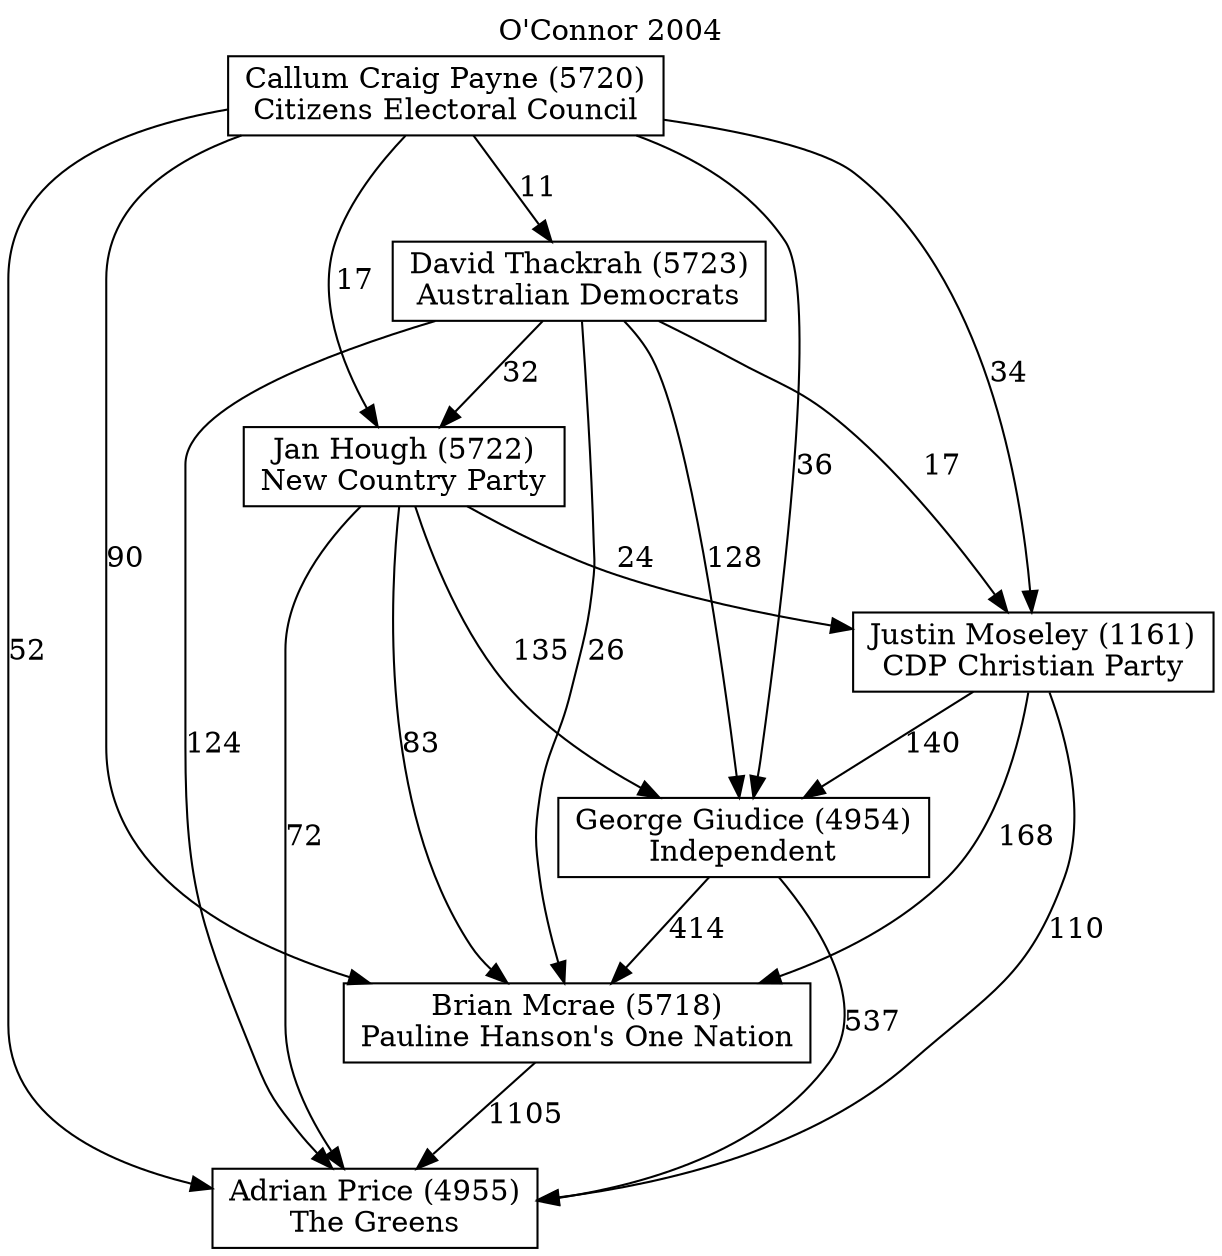 // House preference flow
digraph "Adrian Price (4955)_O'Connor_2004" {
	graph [label="O'Connor 2004" labelloc=t mclimit=10]
	node [shape=box]
	"Adrian Price (4955)" [label="Adrian Price (4955)
The Greens"]
	"Brian Mcrae (5718)" [label="Brian Mcrae (5718)
Pauline Hanson's One Nation"]
	"George Giudice (4954)" [label="George Giudice (4954)
Independent"]
	"Justin Moseley (1161)" [label="Justin Moseley (1161)
CDP Christian Party"]
	"Jan Hough (5722)" [label="Jan Hough (5722)
New Country Party"]
	"David Thackrah (5723)" [label="David Thackrah (5723)
Australian Democrats"]
	"Callum Craig Payne (5720)" [label="Callum Craig Payne (5720)
Citizens Electoral Council"]
	"Adrian Price (4955)" [label="Adrian Price (4955)
The Greens"]
	"George Giudice (4954)" [label="George Giudice (4954)
Independent"]
	"Justin Moseley (1161)" [label="Justin Moseley (1161)
CDP Christian Party"]
	"Jan Hough (5722)" [label="Jan Hough (5722)
New Country Party"]
	"David Thackrah (5723)" [label="David Thackrah (5723)
Australian Democrats"]
	"Callum Craig Payne (5720)" [label="Callum Craig Payne (5720)
Citizens Electoral Council"]
	"Adrian Price (4955)" [label="Adrian Price (4955)
The Greens"]
	"Justin Moseley (1161)" [label="Justin Moseley (1161)
CDP Christian Party"]
	"Jan Hough (5722)" [label="Jan Hough (5722)
New Country Party"]
	"David Thackrah (5723)" [label="David Thackrah (5723)
Australian Democrats"]
	"Callum Craig Payne (5720)" [label="Callum Craig Payne (5720)
Citizens Electoral Council"]
	"Adrian Price (4955)" [label="Adrian Price (4955)
The Greens"]
	"Jan Hough (5722)" [label="Jan Hough (5722)
New Country Party"]
	"David Thackrah (5723)" [label="David Thackrah (5723)
Australian Democrats"]
	"Callum Craig Payne (5720)" [label="Callum Craig Payne (5720)
Citizens Electoral Council"]
	"Adrian Price (4955)" [label="Adrian Price (4955)
The Greens"]
	"David Thackrah (5723)" [label="David Thackrah (5723)
Australian Democrats"]
	"Callum Craig Payne (5720)" [label="Callum Craig Payne (5720)
Citizens Electoral Council"]
	"Adrian Price (4955)" [label="Adrian Price (4955)
The Greens"]
	"Callum Craig Payne (5720)" [label="Callum Craig Payne (5720)
Citizens Electoral Council"]
	"Callum Craig Payne (5720)" [label="Callum Craig Payne (5720)
Citizens Electoral Council"]
	"David Thackrah (5723)" [label="David Thackrah (5723)
Australian Democrats"]
	"Callum Craig Payne (5720)" [label="Callum Craig Payne (5720)
Citizens Electoral Council"]
	"Callum Craig Payne (5720)" [label="Callum Craig Payne (5720)
Citizens Electoral Council"]
	"Jan Hough (5722)" [label="Jan Hough (5722)
New Country Party"]
	"David Thackrah (5723)" [label="David Thackrah (5723)
Australian Democrats"]
	"Callum Craig Payne (5720)" [label="Callum Craig Payne (5720)
Citizens Electoral Council"]
	"Jan Hough (5722)" [label="Jan Hough (5722)
New Country Party"]
	"Callum Craig Payne (5720)" [label="Callum Craig Payne (5720)
Citizens Electoral Council"]
	"Callum Craig Payne (5720)" [label="Callum Craig Payne (5720)
Citizens Electoral Council"]
	"David Thackrah (5723)" [label="David Thackrah (5723)
Australian Democrats"]
	"Callum Craig Payne (5720)" [label="Callum Craig Payne (5720)
Citizens Electoral Council"]
	"Callum Craig Payne (5720)" [label="Callum Craig Payne (5720)
Citizens Electoral Council"]
	"Justin Moseley (1161)" [label="Justin Moseley (1161)
CDP Christian Party"]
	"Jan Hough (5722)" [label="Jan Hough (5722)
New Country Party"]
	"David Thackrah (5723)" [label="David Thackrah (5723)
Australian Democrats"]
	"Callum Craig Payne (5720)" [label="Callum Craig Payne (5720)
Citizens Electoral Council"]
	"Justin Moseley (1161)" [label="Justin Moseley (1161)
CDP Christian Party"]
	"David Thackrah (5723)" [label="David Thackrah (5723)
Australian Democrats"]
	"Callum Craig Payne (5720)" [label="Callum Craig Payne (5720)
Citizens Electoral Council"]
	"Justin Moseley (1161)" [label="Justin Moseley (1161)
CDP Christian Party"]
	"Callum Craig Payne (5720)" [label="Callum Craig Payne (5720)
Citizens Electoral Council"]
	"Callum Craig Payne (5720)" [label="Callum Craig Payne (5720)
Citizens Electoral Council"]
	"David Thackrah (5723)" [label="David Thackrah (5723)
Australian Democrats"]
	"Callum Craig Payne (5720)" [label="Callum Craig Payne (5720)
Citizens Electoral Council"]
	"Callum Craig Payne (5720)" [label="Callum Craig Payne (5720)
Citizens Electoral Council"]
	"Jan Hough (5722)" [label="Jan Hough (5722)
New Country Party"]
	"David Thackrah (5723)" [label="David Thackrah (5723)
Australian Democrats"]
	"Callum Craig Payne (5720)" [label="Callum Craig Payne (5720)
Citizens Electoral Council"]
	"Jan Hough (5722)" [label="Jan Hough (5722)
New Country Party"]
	"Callum Craig Payne (5720)" [label="Callum Craig Payne (5720)
Citizens Electoral Council"]
	"Callum Craig Payne (5720)" [label="Callum Craig Payne (5720)
Citizens Electoral Council"]
	"David Thackrah (5723)" [label="David Thackrah (5723)
Australian Democrats"]
	"Callum Craig Payne (5720)" [label="Callum Craig Payne (5720)
Citizens Electoral Council"]
	"Callum Craig Payne (5720)" [label="Callum Craig Payne (5720)
Citizens Electoral Council"]
	"George Giudice (4954)" [label="George Giudice (4954)
Independent"]
	"Justin Moseley (1161)" [label="Justin Moseley (1161)
CDP Christian Party"]
	"Jan Hough (5722)" [label="Jan Hough (5722)
New Country Party"]
	"David Thackrah (5723)" [label="David Thackrah (5723)
Australian Democrats"]
	"Callum Craig Payne (5720)" [label="Callum Craig Payne (5720)
Citizens Electoral Council"]
	"George Giudice (4954)" [label="George Giudice (4954)
Independent"]
	"Jan Hough (5722)" [label="Jan Hough (5722)
New Country Party"]
	"David Thackrah (5723)" [label="David Thackrah (5723)
Australian Democrats"]
	"Callum Craig Payne (5720)" [label="Callum Craig Payne (5720)
Citizens Electoral Council"]
	"George Giudice (4954)" [label="George Giudice (4954)
Independent"]
	"David Thackrah (5723)" [label="David Thackrah (5723)
Australian Democrats"]
	"Callum Craig Payne (5720)" [label="Callum Craig Payne (5720)
Citizens Electoral Council"]
	"George Giudice (4954)" [label="George Giudice (4954)
Independent"]
	"Callum Craig Payne (5720)" [label="Callum Craig Payne (5720)
Citizens Electoral Council"]
	"Callum Craig Payne (5720)" [label="Callum Craig Payne (5720)
Citizens Electoral Council"]
	"David Thackrah (5723)" [label="David Thackrah (5723)
Australian Democrats"]
	"Callum Craig Payne (5720)" [label="Callum Craig Payne (5720)
Citizens Electoral Council"]
	"Callum Craig Payne (5720)" [label="Callum Craig Payne (5720)
Citizens Electoral Council"]
	"Jan Hough (5722)" [label="Jan Hough (5722)
New Country Party"]
	"David Thackrah (5723)" [label="David Thackrah (5723)
Australian Democrats"]
	"Callum Craig Payne (5720)" [label="Callum Craig Payne (5720)
Citizens Electoral Council"]
	"Jan Hough (5722)" [label="Jan Hough (5722)
New Country Party"]
	"Callum Craig Payne (5720)" [label="Callum Craig Payne (5720)
Citizens Electoral Council"]
	"Callum Craig Payne (5720)" [label="Callum Craig Payne (5720)
Citizens Electoral Council"]
	"David Thackrah (5723)" [label="David Thackrah (5723)
Australian Democrats"]
	"Callum Craig Payne (5720)" [label="Callum Craig Payne (5720)
Citizens Electoral Council"]
	"Callum Craig Payne (5720)" [label="Callum Craig Payne (5720)
Citizens Electoral Council"]
	"Justin Moseley (1161)" [label="Justin Moseley (1161)
CDP Christian Party"]
	"Jan Hough (5722)" [label="Jan Hough (5722)
New Country Party"]
	"David Thackrah (5723)" [label="David Thackrah (5723)
Australian Democrats"]
	"Callum Craig Payne (5720)" [label="Callum Craig Payne (5720)
Citizens Electoral Council"]
	"Justin Moseley (1161)" [label="Justin Moseley (1161)
CDP Christian Party"]
	"David Thackrah (5723)" [label="David Thackrah (5723)
Australian Democrats"]
	"Callum Craig Payne (5720)" [label="Callum Craig Payne (5720)
Citizens Electoral Council"]
	"Justin Moseley (1161)" [label="Justin Moseley (1161)
CDP Christian Party"]
	"Callum Craig Payne (5720)" [label="Callum Craig Payne (5720)
Citizens Electoral Council"]
	"Callum Craig Payne (5720)" [label="Callum Craig Payne (5720)
Citizens Electoral Council"]
	"David Thackrah (5723)" [label="David Thackrah (5723)
Australian Democrats"]
	"Callum Craig Payne (5720)" [label="Callum Craig Payne (5720)
Citizens Electoral Council"]
	"Callum Craig Payne (5720)" [label="Callum Craig Payne (5720)
Citizens Electoral Council"]
	"Jan Hough (5722)" [label="Jan Hough (5722)
New Country Party"]
	"David Thackrah (5723)" [label="David Thackrah (5723)
Australian Democrats"]
	"Callum Craig Payne (5720)" [label="Callum Craig Payne (5720)
Citizens Electoral Council"]
	"Jan Hough (5722)" [label="Jan Hough (5722)
New Country Party"]
	"Callum Craig Payne (5720)" [label="Callum Craig Payne (5720)
Citizens Electoral Council"]
	"Callum Craig Payne (5720)" [label="Callum Craig Payne (5720)
Citizens Electoral Council"]
	"David Thackrah (5723)" [label="David Thackrah (5723)
Australian Democrats"]
	"Callum Craig Payne (5720)" [label="Callum Craig Payne (5720)
Citizens Electoral Council"]
	"Callum Craig Payne (5720)" [label="Callum Craig Payne (5720)
Citizens Electoral Council"]
	"Brian Mcrae (5718)" [label="Brian Mcrae (5718)
Pauline Hanson's One Nation"]
	"George Giudice (4954)" [label="George Giudice (4954)
Independent"]
	"Justin Moseley (1161)" [label="Justin Moseley (1161)
CDP Christian Party"]
	"Jan Hough (5722)" [label="Jan Hough (5722)
New Country Party"]
	"David Thackrah (5723)" [label="David Thackrah (5723)
Australian Democrats"]
	"Callum Craig Payne (5720)" [label="Callum Craig Payne (5720)
Citizens Electoral Council"]
	"Brian Mcrae (5718)" [label="Brian Mcrae (5718)
Pauline Hanson's One Nation"]
	"Justin Moseley (1161)" [label="Justin Moseley (1161)
CDP Christian Party"]
	"Jan Hough (5722)" [label="Jan Hough (5722)
New Country Party"]
	"David Thackrah (5723)" [label="David Thackrah (5723)
Australian Democrats"]
	"Callum Craig Payne (5720)" [label="Callum Craig Payne (5720)
Citizens Electoral Council"]
	"Brian Mcrae (5718)" [label="Brian Mcrae (5718)
Pauline Hanson's One Nation"]
	"Jan Hough (5722)" [label="Jan Hough (5722)
New Country Party"]
	"David Thackrah (5723)" [label="David Thackrah (5723)
Australian Democrats"]
	"Callum Craig Payne (5720)" [label="Callum Craig Payne (5720)
Citizens Electoral Council"]
	"Brian Mcrae (5718)" [label="Brian Mcrae (5718)
Pauline Hanson's One Nation"]
	"David Thackrah (5723)" [label="David Thackrah (5723)
Australian Democrats"]
	"Callum Craig Payne (5720)" [label="Callum Craig Payne (5720)
Citizens Electoral Council"]
	"Brian Mcrae (5718)" [label="Brian Mcrae (5718)
Pauline Hanson's One Nation"]
	"Callum Craig Payne (5720)" [label="Callum Craig Payne (5720)
Citizens Electoral Council"]
	"Callum Craig Payne (5720)" [label="Callum Craig Payne (5720)
Citizens Electoral Council"]
	"David Thackrah (5723)" [label="David Thackrah (5723)
Australian Democrats"]
	"Callum Craig Payne (5720)" [label="Callum Craig Payne (5720)
Citizens Electoral Council"]
	"Callum Craig Payne (5720)" [label="Callum Craig Payne (5720)
Citizens Electoral Council"]
	"Jan Hough (5722)" [label="Jan Hough (5722)
New Country Party"]
	"David Thackrah (5723)" [label="David Thackrah (5723)
Australian Democrats"]
	"Callum Craig Payne (5720)" [label="Callum Craig Payne (5720)
Citizens Electoral Council"]
	"Jan Hough (5722)" [label="Jan Hough (5722)
New Country Party"]
	"Callum Craig Payne (5720)" [label="Callum Craig Payne (5720)
Citizens Electoral Council"]
	"Callum Craig Payne (5720)" [label="Callum Craig Payne (5720)
Citizens Electoral Council"]
	"David Thackrah (5723)" [label="David Thackrah (5723)
Australian Democrats"]
	"Callum Craig Payne (5720)" [label="Callum Craig Payne (5720)
Citizens Electoral Council"]
	"Callum Craig Payne (5720)" [label="Callum Craig Payne (5720)
Citizens Electoral Council"]
	"Justin Moseley (1161)" [label="Justin Moseley (1161)
CDP Christian Party"]
	"Jan Hough (5722)" [label="Jan Hough (5722)
New Country Party"]
	"David Thackrah (5723)" [label="David Thackrah (5723)
Australian Democrats"]
	"Callum Craig Payne (5720)" [label="Callum Craig Payne (5720)
Citizens Electoral Council"]
	"Justin Moseley (1161)" [label="Justin Moseley (1161)
CDP Christian Party"]
	"David Thackrah (5723)" [label="David Thackrah (5723)
Australian Democrats"]
	"Callum Craig Payne (5720)" [label="Callum Craig Payne (5720)
Citizens Electoral Council"]
	"Justin Moseley (1161)" [label="Justin Moseley (1161)
CDP Christian Party"]
	"Callum Craig Payne (5720)" [label="Callum Craig Payne (5720)
Citizens Electoral Council"]
	"Callum Craig Payne (5720)" [label="Callum Craig Payne (5720)
Citizens Electoral Council"]
	"David Thackrah (5723)" [label="David Thackrah (5723)
Australian Democrats"]
	"Callum Craig Payne (5720)" [label="Callum Craig Payne (5720)
Citizens Electoral Council"]
	"Callum Craig Payne (5720)" [label="Callum Craig Payne (5720)
Citizens Electoral Council"]
	"Jan Hough (5722)" [label="Jan Hough (5722)
New Country Party"]
	"David Thackrah (5723)" [label="David Thackrah (5723)
Australian Democrats"]
	"Callum Craig Payne (5720)" [label="Callum Craig Payne (5720)
Citizens Electoral Council"]
	"Jan Hough (5722)" [label="Jan Hough (5722)
New Country Party"]
	"Callum Craig Payne (5720)" [label="Callum Craig Payne (5720)
Citizens Electoral Council"]
	"Callum Craig Payne (5720)" [label="Callum Craig Payne (5720)
Citizens Electoral Council"]
	"David Thackrah (5723)" [label="David Thackrah (5723)
Australian Democrats"]
	"Callum Craig Payne (5720)" [label="Callum Craig Payne (5720)
Citizens Electoral Council"]
	"Callum Craig Payne (5720)" [label="Callum Craig Payne (5720)
Citizens Electoral Council"]
	"George Giudice (4954)" [label="George Giudice (4954)
Independent"]
	"Justin Moseley (1161)" [label="Justin Moseley (1161)
CDP Christian Party"]
	"Jan Hough (5722)" [label="Jan Hough (5722)
New Country Party"]
	"David Thackrah (5723)" [label="David Thackrah (5723)
Australian Democrats"]
	"Callum Craig Payne (5720)" [label="Callum Craig Payne (5720)
Citizens Electoral Council"]
	"George Giudice (4954)" [label="George Giudice (4954)
Independent"]
	"Jan Hough (5722)" [label="Jan Hough (5722)
New Country Party"]
	"David Thackrah (5723)" [label="David Thackrah (5723)
Australian Democrats"]
	"Callum Craig Payne (5720)" [label="Callum Craig Payne (5720)
Citizens Electoral Council"]
	"George Giudice (4954)" [label="George Giudice (4954)
Independent"]
	"David Thackrah (5723)" [label="David Thackrah (5723)
Australian Democrats"]
	"Callum Craig Payne (5720)" [label="Callum Craig Payne (5720)
Citizens Electoral Council"]
	"George Giudice (4954)" [label="George Giudice (4954)
Independent"]
	"Callum Craig Payne (5720)" [label="Callum Craig Payne (5720)
Citizens Electoral Council"]
	"Callum Craig Payne (5720)" [label="Callum Craig Payne (5720)
Citizens Electoral Council"]
	"David Thackrah (5723)" [label="David Thackrah (5723)
Australian Democrats"]
	"Callum Craig Payne (5720)" [label="Callum Craig Payne (5720)
Citizens Electoral Council"]
	"Callum Craig Payne (5720)" [label="Callum Craig Payne (5720)
Citizens Electoral Council"]
	"Jan Hough (5722)" [label="Jan Hough (5722)
New Country Party"]
	"David Thackrah (5723)" [label="David Thackrah (5723)
Australian Democrats"]
	"Callum Craig Payne (5720)" [label="Callum Craig Payne (5720)
Citizens Electoral Council"]
	"Jan Hough (5722)" [label="Jan Hough (5722)
New Country Party"]
	"Callum Craig Payne (5720)" [label="Callum Craig Payne (5720)
Citizens Electoral Council"]
	"Callum Craig Payne (5720)" [label="Callum Craig Payne (5720)
Citizens Electoral Council"]
	"David Thackrah (5723)" [label="David Thackrah (5723)
Australian Democrats"]
	"Callum Craig Payne (5720)" [label="Callum Craig Payne (5720)
Citizens Electoral Council"]
	"Callum Craig Payne (5720)" [label="Callum Craig Payne (5720)
Citizens Electoral Council"]
	"Justin Moseley (1161)" [label="Justin Moseley (1161)
CDP Christian Party"]
	"Jan Hough (5722)" [label="Jan Hough (5722)
New Country Party"]
	"David Thackrah (5723)" [label="David Thackrah (5723)
Australian Democrats"]
	"Callum Craig Payne (5720)" [label="Callum Craig Payne (5720)
Citizens Electoral Council"]
	"Justin Moseley (1161)" [label="Justin Moseley (1161)
CDP Christian Party"]
	"David Thackrah (5723)" [label="David Thackrah (5723)
Australian Democrats"]
	"Callum Craig Payne (5720)" [label="Callum Craig Payne (5720)
Citizens Electoral Council"]
	"Justin Moseley (1161)" [label="Justin Moseley (1161)
CDP Christian Party"]
	"Callum Craig Payne (5720)" [label="Callum Craig Payne (5720)
Citizens Electoral Council"]
	"Callum Craig Payne (5720)" [label="Callum Craig Payne (5720)
Citizens Electoral Council"]
	"David Thackrah (5723)" [label="David Thackrah (5723)
Australian Democrats"]
	"Callum Craig Payne (5720)" [label="Callum Craig Payne (5720)
Citizens Electoral Council"]
	"Callum Craig Payne (5720)" [label="Callum Craig Payne (5720)
Citizens Electoral Council"]
	"Jan Hough (5722)" [label="Jan Hough (5722)
New Country Party"]
	"David Thackrah (5723)" [label="David Thackrah (5723)
Australian Democrats"]
	"Callum Craig Payne (5720)" [label="Callum Craig Payne (5720)
Citizens Electoral Council"]
	"Jan Hough (5722)" [label="Jan Hough (5722)
New Country Party"]
	"Callum Craig Payne (5720)" [label="Callum Craig Payne (5720)
Citizens Electoral Council"]
	"Callum Craig Payne (5720)" [label="Callum Craig Payne (5720)
Citizens Electoral Council"]
	"David Thackrah (5723)" [label="David Thackrah (5723)
Australian Democrats"]
	"Callum Craig Payne (5720)" [label="Callum Craig Payne (5720)
Citizens Electoral Council"]
	"Callum Craig Payne (5720)" [label="Callum Craig Payne (5720)
Citizens Electoral Council"]
	"Brian Mcrae (5718)" -> "Adrian Price (4955)" [label=1105]
	"George Giudice (4954)" -> "Brian Mcrae (5718)" [label=414]
	"Justin Moseley (1161)" -> "George Giudice (4954)" [label=140]
	"Jan Hough (5722)" -> "Justin Moseley (1161)" [label=24]
	"David Thackrah (5723)" -> "Jan Hough (5722)" [label=32]
	"Callum Craig Payne (5720)" -> "David Thackrah (5723)" [label=11]
	"George Giudice (4954)" -> "Adrian Price (4955)" [label=537]
	"Justin Moseley (1161)" -> "Adrian Price (4955)" [label=110]
	"Jan Hough (5722)" -> "Adrian Price (4955)" [label=72]
	"David Thackrah (5723)" -> "Adrian Price (4955)" [label=124]
	"Callum Craig Payne (5720)" -> "Adrian Price (4955)" [label=52]
	"Callum Craig Payne (5720)" -> "Jan Hough (5722)" [label=17]
	"David Thackrah (5723)" -> "Justin Moseley (1161)" [label=17]
	"Callum Craig Payne (5720)" -> "Justin Moseley (1161)" [label=34]
	"Jan Hough (5722)" -> "George Giudice (4954)" [label=135]
	"David Thackrah (5723)" -> "George Giudice (4954)" [label=128]
	"Callum Craig Payne (5720)" -> "George Giudice (4954)" [label=36]
	"Justin Moseley (1161)" -> "Brian Mcrae (5718)" [label=168]
	"Jan Hough (5722)" -> "Brian Mcrae (5718)" [label=83]
	"David Thackrah (5723)" -> "Brian Mcrae (5718)" [label=26]
	"Callum Craig Payne (5720)" -> "Brian Mcrae (5718)" [label=90]
}

